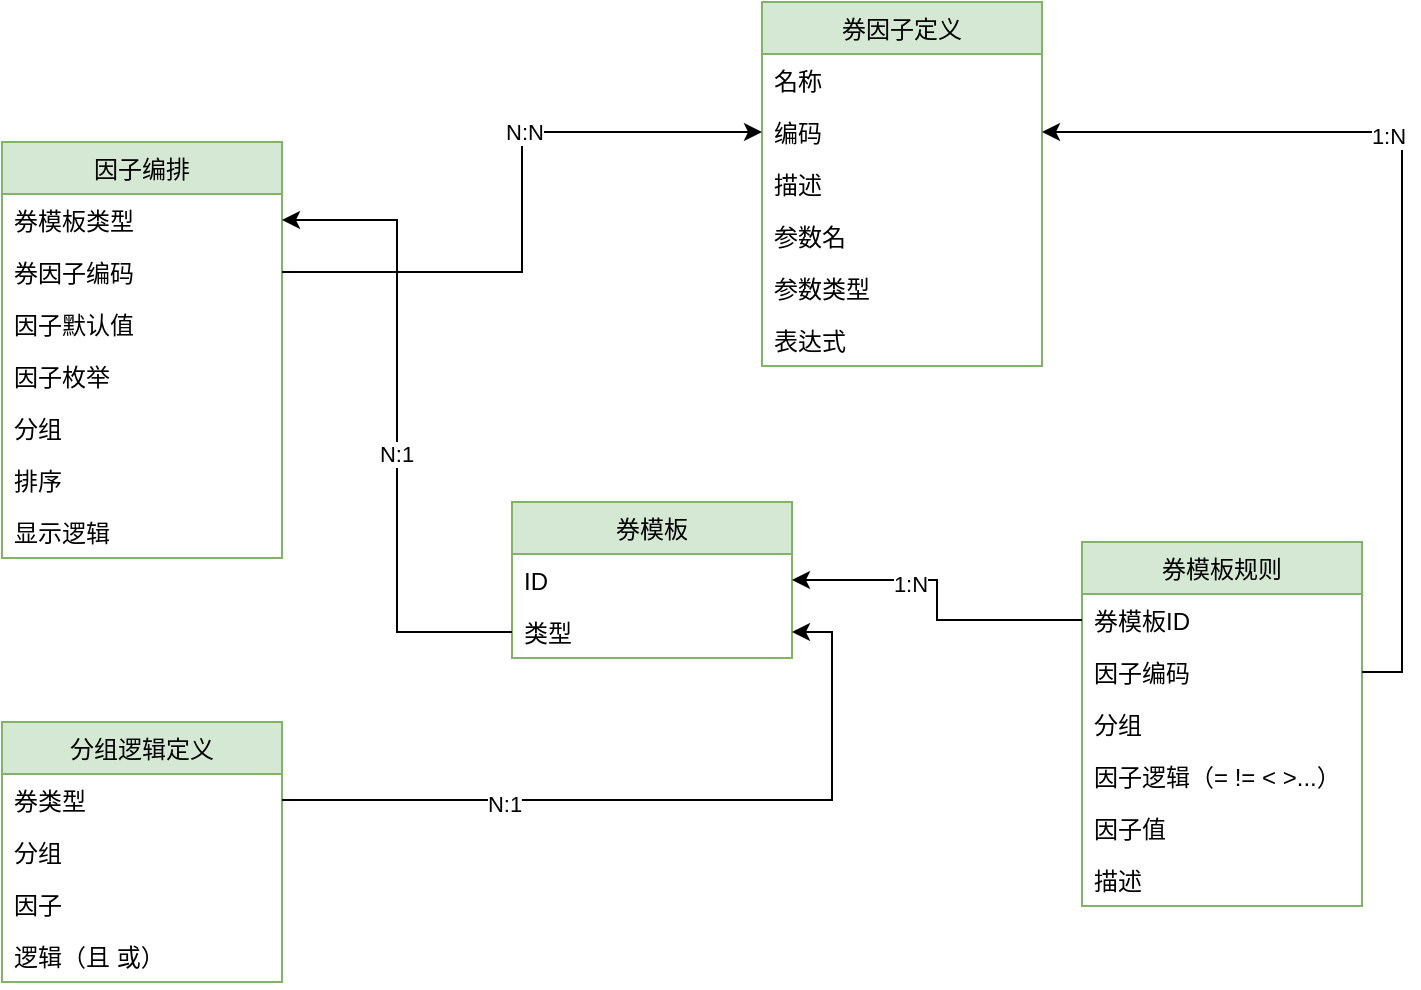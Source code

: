 <mxfile version="20.6.0" type="github" pages="2">
  <diagram name="Page-1" id="c4acf3e9-155e-7222-9cf6-157b1a14988f">
    <mxGraphModel dx="1375" dy="874" grid="1" gridSize="10" guides="1" tooltips="1" connect="1" arrows="1" fold="1" page="1" pageScale="1" pageWidth="850" pageHeight="1100" background="none" math="0" shadow="0">
      <root>
        <mxCell id="0" />
        <mxCell id="1" parent="0" />
        <mxCell id="bZ64_mqobVCIQrii98zg-1" value="券因子定义" style="swimlane;fontStyle=0;childLayout=stackLayout;horizontal=1;startSize=26;fillColor=#d5e8d4;horizontalStack=0;resizeParent=1;resizeParentMax=0;resizeLast=0;collapsible=1;marginBottom=0;strokeColor=#82b366;" parent="1" vertex="1">
          <mxGeometry x="480" y="60" width="140" height="182" as="geometry" />
        </mxCell>
        <mxCell id="bZ64_mqobVCIQrii98zg-2" value="名称" style="text;strokeColor=none;fillColor=none;align=left;verticalAlign=top;spacingLeft=4;spacingRight=4;overflow=hidden;rotatable=0;points=[[0,0.5],[1,0.5]];portConstraint=eastwest;" parent="bZ64_mqobVCIQrii98zg-1" vertex="1">
          <mxGeometry y="26" width="140" height="26" as="geometry" />
        </mxCell>
        <mxCell id="bZ64_mqobVCIQrii98zg-3" value="编码" style="text;strokeColor=none;fillColor=none;align=left;verticalAlign=top;spacingLeft=4;spacingRight=4;overflow=hidden;rotatable=0;points=[[0,0.5],[1,0.5]];portConstraint=eastwest;" parent="bZ64_mqobVCIQrii98zg-1" vertex="1">
          <mxGeometry y="52" width="140" height="26" as="geometry" />
        </mxCell>
        <mxCell id="bZ64_mqobVCIQrii98zg-4" value="描述" style="text;strokeColor=none;fillColor=none;align=left;verticalAlign=top;spacingLeft=4;spacingRight=4;overflow=hidden;rotatable=0;points=[[0,0.5],[1,0.5]];portConstraint=eastwest;" parent="bZ64_mqobVCIQrii98zg-1" vertex="1">
          <mxGeometry y="78" width="140" height="26" as="geometry" />
        </mxCell>
        <mxCell id="aMZ7tA3D_zaWcJ_Pll3q-7" value="参数名" style="text;strokeColor=none;fillColor=none;align=left;verticalAlign=top;spacingLeft=4;spacingRight=4;overflow=hidden;rotatable=0;points=[[0,0.5],[1,0.5]];portConstraint=eastwest;" parent="bZ64_mqobVCIQrii98zg-1" vertex="1">
          <mxGeometry y="104" width="140" height="26" as="geometry" />
        </mxCell>
        <mxCell id="bjPSY8YStw4e1coNr-md-1" value="参数类型" style="text;strokeColor=none;fillColor=none;align=left;verticalAlign=top;spacingLeft=4;spacingRight=4;overflow=hidden;rotatable=0;points=[[0,0.5],[1,0.5]];portConstraint=eastwest;" parent="bZ64_mqobVCIQrii98zg-1" vertex="1">
          <mxGeometry y="130" width="140" height="26" as="geometry" />
        </mxCell>
        <mxCell id="bjPSY8YStw4e1coNr-md-4" value="表达式" style="text;strokeColor=none;fillColor=none;align=left;verticalAlign=top;spacingLeft=4;spacingRight=4;overflow=hidden;rotatable=0;points=[[0,0.5],[1,0.5]];portConstraint=eastwest;" parent="bZ64_mqobVCIQrii98zg-1" vertex="1">
          <mxGeometry y="156" width="140" height="26" as="geometry" />
        </mxCell>
        <mxCell id="bZ64_mqobVCIQrii98zg-5" value="券模板规则" style="swimlane;fontStyle=0;childLayout=stackLayout;horizontal=1;startSize=26;fillColor=#d5e8d4;horizontalStack=0;resizeParent=1;resizeParentMax=0;resizeLast=0;collapsible=1;marginBottom=0;strokeColor=#82b366;" parent="1" vertex="1">
          <mxGeometry x="640" y="330" width="140" height="182" as="geometry">
            <mxRectangle x="410" y="220" width="100" height="30" as="alternateBounds" />
          </mxGeometry>
        </mxCell>
        <mxCell id="tfIoRAXGO3GtzQz_hJv9-1" value="券模板ID" style="text;strokeColor=none;fillColor=none;align=left;verticalAlign=top;spacingLeft=4;spacingRight=4;overflow=hidden;rotatable=0;points=[[0,0.5],[1,0.5]];portConstraint=eastwest;" parent="bZ64_mqobVCIQrii98zg-5" vertex="1">
          <mxGeometry y="26" width="140" height="26" as="geometry" />
        </mxCell>
        <mxCell id="bZ64_mqobVCIQrii98zg-6" value="因子编码" style="text;strokeColor=none;fillColor=none;align=left;verticalAlign=top;spacingLeft=4;spacingRight=4;overflow=hidden;rotatable=0;points=[[0,0.5],[1,0.5]];portConstraint=eastwest;" parent="bZ64_mqobVCIQrii98zg-5" vertex="1">
          <mxGeometry y="52" width="140" height="26" as="geometry" />
        </mxCell>
        <mxCell id="tfIoRAXGO3GtzQz_hJv9-12" value="分组" style="text;strokeColor=none;fillColor=none;align=left;verticalAlign=top;spacingLeft=4;spacingRight=4;overflow=hidden;rotatable=0;points=[[0,0.5],[1,0.5]];portConstraint=eastwest;" parent="bZ64_mqobVCIQrii98zg-5" vertex="1">
          <mxGeometry y="78" width="140" height="26" as="geometry" />
        </mxCell>
        <mxCell id="tfIoRAXGO3GtzQz_hJv9-17" value="因子逻辑（= != &lt; &gt;...）" style="text;strokeColor=none;fillColor=none;align=left;verticalAlign=top;spacingLeft=4;spacingRight=4;overflow=hidden;rotatable=0;points=[[0,0.5],[1,0.5]];portConstraint=eastwest;" parent="bZ64_mqobVCIQrii98zg-5" vertex="1">
          <mxGeometry y="104" width="140" height="26" as="geometry" />
        </mxCell>
        <mxCell id="bZ64_mqobVCIQrii98zg-7" value="因子值" style="text;strokeColor=none;fillColor=none;align=left;verticalAlign=top;spacingLeft=4;spacingRight=4;overflow=hidden;rotatable=0;points=[[0,0.5],[1,0.5]];portConstraint=eastwest;" parent="bZ64_mqobVCIQrii98zg-5" vertex="1">
          <mxGeometry y="130" width="140" height="26" as="geometry" />
        </mxCell>
        <mxCell id="bZ64_mqobVCIQrii98zg-8" value="描述" style="text;strokeColor=none;fillColor=none;align=left;verticalAlign=top;spacingLeft=4;spacingRight=4;overflow=hidden;rotatable=0;points=[[0,0.5],[1,0.5]];portConstraint=eastwest;" parent="bZ64_mqobVCIQrii98zg-5" vertex="1">
          <mxGeometry y="156" width="140" height="26" as="geometry" />
        </mxCell>
        <mxCell id="bZ64_mqobVCIQrii98zg-11" style="edgeStyle=orthogonalEdgeStyle;rounded=0;orthogonalLoop=1;jettySize=auto;html=1;exitX=1;exitY=0.5;exitDx=0;exitDy=0;" parent="1" source="bZ64_mqobVCIQrii98zg-6" target="bZ64_mqobVCIQrii98zg-3" edge="1">
          <mxGeometry relative="1" as="geometry" />
        </mxCell>
        <mxCell id="bZ64_mqobVCIQrii98zg-16" value="1:N" style="edgeLabel;html=1;align=center;verticalAlign=middle;resizable=0;points=[];" parent="bZ64_mqobVCIQrii98zg-11" vertex="1" connectable="0">
          <mxGeometry x="0.264" y="2" relative="1" as="geometry">
            <mxPoint as="offset" />
          </mxGeometry>
        </mxCell>
        <mxCell id="bZ64_mqobVCIQrii98zg-21" value="券模板" style="swimlane;fontStyle=0;childLayout=stackLayout;horizontal=1;startSize=26;fillColor=#d5e8d4;horizontalStack=0;resizeParent=1;resizeParentMax=0;resizeLast=0;collapsible=1;marginBottom=0;strokeColor=#82b366;" parent="1" vertex="1">
          <mxGeometry x="355" y="310" width="140" height="78" as="geometry" />
        </mxCell>
        <mxCell id="bZ64_mqobVCIQrii98zg-22" value="ID" style="text;strokeColor=none;fillColor=none;align=left;verticalAlign=top;spacingLeft=4;spacingRight=4;overflow=hidden;rotatable=0;points=[[0,0.5],[1,0.5]];portConstraint=eastwest;" parent="bZ64_mqobVCIQrii98zg-21" vertex="1">
          <mxGeometry y="26" width="140" height="26" as="geometry" />
        </mxCell>
        <mxCell id="aMZ7tA3D_zaWcJ_Pll3q-16" value="类型" style="text;strokeColor=none;fillColor=none;align=left;verticalAlign=top;spacingLeft=4;spacingRight=4;overflow=hidden;rotatable=0;points=[[0,0.5],[1,0.5]];portConstraint=eastwest;" parent="bZ64_mqobVCIQrii98zg-21" vertex="1">
          <mxGeometry y="52" width="140" height="26" as="geometry" />
        </mxCell>
        <mxCell id="aMZ7tA3D_zaWcJ_Pll3q-11" value="因子编排" style="swimlane;fontStyle=0;childLayout=stackLayout;horizontal=1;startSize=26;fillColor=#d5e8d4;horizontalStack=0;resizeParent=1;resizeParentMax=0;resizeLast=0;collapsible=1;marginBottom=0;strokeColor=#82b366;" parent="1" vertex="1">
          <mxGeometry x="100" y="130" width="140" height="208" as="geometry" />
        </mxCell>
        <mxCell id="aMZ7tA3D_zaWcJ_Pll3q-12" value="券模板类型" style="text;strokeColor=none;fillColor=none;align=left;verticalAlign=top;spacingLeft=4;spacingRight=4;overflow=hidden;rotatable=0;points=[[0,0.5],[1,0.5]];portConstraint=eastwest;" parent="aMZ7tA3D_zaWcJ_Pll3q-11" vertex="1">
          <mxGeometry y="26" width="140" height="26" as="geometry" />
        </mxCell>
        <mxCell id="aMZ7tA3D_zaWcJ_Pll3q-13" value="券因子编码" style="text;strokeColor=none;fillColor=none;align=left;verticalAlign=top;spacingLeft=4;spacingRight=4;overflow=hidden;rotatable=0;points=[[0,0.5],[1,0.5]];portConstraint=eastwest;" parent="aMZ7tA3D_zaWcJ_Pll3q-11" vertex="1">
          <mxGeometry y="52" width="140" height="26" as="geometry" />
        </mxCell>
        <mxCell id="nYcmWnL1xLse14wgcRns-2" value="因子默认值" style="text;strokeColor=none;fillColor=none;align=left;verticalAlign=top;spacingLeft=4;spacingRight=4;overflow=hidden;rotatable=0;points=[[0,0.5],[1,0.5]];portConstraint=eastwest;" vertex="1" parent="aMZ7tA3D_zaWcJ_Pll3q-11">
          <mxGeometry y="78" width="140" height="26" as="geometry" />
        </mxCell>
        <mxCell id="nYcmWnL1xLse14wgcRns-1" value="因子枚举" style="text;strokeColor=none;fillColor=none;align=left;verticalAlign=top;spacingLeft=4;spacingRight=4;overflow=hidden;rotatable=0;points=[[0,0.5],[1,0.5]];portConstraint=eastwest;" vertex="1" parent="aMZ7tA3D_zaWcJ_Pll3q-11">
          <mxGeometry y="104" width="140" height="26" as="geometry" />
        </mxCell>
        <mxCell id="tfIoRAXGO3GtzQz_hJv9-3" value="分组" style="text;strokeColor=none;fillColor=none;align=left;verticalAlign=top;spacingLeft=4;spacingRight=4;overflow=hidden;rotatable=0;points=[[0,0.5],[1,0.5]];portConstraint=eastwest;" parent="aMZ7tA3D_zaWcJ_Pll3q-11" vertex="1">
          <mxGeometry y="130" width="140" height="26" as="geometry" />
        </mxCell>
        <mxCell id="aMZ7tA3D_zaWcJ_Pll3q-14" value="排序" style="text;strokeColor=none;fillColor=none;align=left;verticalAlign=top;spacingLeft=4;spacingRight=4;overflow=hidden;rotatable=0;points=[[0,0.5],[1,0.5]];portConstraint=eastwest;" parent="aMZ7tA3D_zaWcJ_Pll3q-11" vertex="1">
          <mxGeometry y="156" width="140" height="26" as="geometry" />
        </mxCell>
        <mxCell id="tfIoRAXGO3GtzQz_hJv9-4" value="显示逻辑" style="text;strokeColor=none;fillColor=none;align=left;verticalAlign=top;spacingLeft=4;spacingRight=4;overflow=hidden;rotatable=0;points=[[0,0.5],[1,0.5]];portConstraint=eastwest;" parent="aMZ7tA3D_zaWcJ_Pll3q-11" vertex="1">
          <mxGeometry y="182" width="140" height="26" as="geometry" />
        </mxCell>
        <mxCell id="aMZ7tA3D_zaWcJ_Pll3q-15" style="edgeStyle=orthogonalEdgeStyle;rounded=0;orthogonalLoop=1;jettySize=auto;html=1;entryX=1;entryY=0.5;entryDx=0;entryDy=0;exitX=0;exitY=0.5;exitDx=0;exitDy=0;" parent="1" source="aMZ7tA3D_zaWcJ_Pll3q-16" target="aMZ7tA3D_zaWcJ_Pll3q-12" edge="1">
          <mxGeometry relative="1" as="geometry" />
        </mxCell>
        <mxCell id="aMZ7tA3D_zaWcJ_Pll3q-17" value="N:1" style="edgeLabel;html=1;align=center;verticalAlign=middle;resizable=0;points=[];" parent="aMZ7tA3D_zaWcJ_Pll3q-15" vertex="1" connectable="0">
          <mxGeometry x="-0.086" y="1" relative="1" as="geometry">
            <mxPoint as="offset" />
          </mxGeometry>
        </mxCell>
        <mxCell id="aMZ7tA3D_zaWcJ_Pll3q-18" style="edgeStyle=orthogonalEdgeStyle;rounded=0;orthogonalLoop=1;jettySize=auto;html=1;" parent="1" source="aMZ7tA3D_zaWcJ_Pll3q-13" target="bZ64_mqobVCIQrii98zg-3" edge="1">
          <mxGeometry relative="1" as="geometry" />
        </mxCell>
        <mxCell id="tfIoRAXGO3GtzQz_hJv9-16" value="N:N" style="edgeLabel;html=1;align=center;verticalAlign=middle;resizable=0;points=[];" parent="aMZ7tA3D_zaWcJ_Pll3q-18" vertex="1" connectable="0">
          <mxGeometry x="0.233" relative="1" as="geometry">
            <mxPoint as="offset" />
          </mxGeometry>
        </mxCell>
        <mxCell id="tfIoRAXGO3GtzQz_hJv9-2" style="edgeStyle=orthogonalEdgeStyle;rounded=0;orthogonalLoop=1;jettySize=auto;html=1;entryX=1;entryY=0.5;entryDx=0;entryDy=0;" parent="1" source="tfIoRAXGO3GtzQz_hJv9-1" target="bZ64_mqobVCIQrii98zg-22" edge="1">
          <mxGeometry relative="1" as="geometry" />
        </mxCell>
        <mxCell id="tfIoRAXGO3GtzQz_hJv9-15" value="1:N" style="edgeLabel;html=1;align=center;verticalAlign=middle;resizable=0;points=[];" parent="tfIoRAXGO3GtzQz_hJv9-2" vertex="1" connectable="0">
          <mxGeometry x="0.283" y="2" relative="1" as="geometry">
            <mxPoint as="offset" />
          </mxGeometry>
        </mxCell>
        <mxCell id="tfIoRAXGO3GtzQz_hJv9-5" value="分组逻辑定义" style="swimlane;fontStyle=0;childLayout=stackLayout;horizontal=1;startSize=26;fillColor=#d5e8d4;horizontalStack=0;resizeParent=1;resizeParentMax=0;resizeLast=0;collapsible=1;marginBottom=0;strokeColor=#82b366;" parent="1" vertex="1">
          <mxGeometry x="100" y="420" width="140" height="130" as="geometry" />
        </mxCell>
        <mxCell id="tfIoRAXGO3GtzQz_hJv9-6" value="券类型" style="text;strokeColor=none;fillColor=none;align=left;verticalAlign=top;spacingLeft=4;spacingRight=4;overflow=hidden;rotatable=0;points=[[0,0.5],[1,0.5]];portConstraint=eastwest;" parent="tfIoRAXGO3GtzQz_hJv9-5" vertex="1">
          <mxGeometry y="26" width="140" height="26" as="geometry" />
        </mxCell>
        <mxCell id="tfIoRAXGO3GtzQz_hJv9-7" value="分组" style="text;strokeColor=none;fillColor=none;align=left;verticalAlign=top;spacingLeft=4;spacingRight=4;overflow=hidden;rotatable=0;points=[[0,0.5],[1,0.5]];portConstraint=eastwest;" parent="tfIoRAXGO3GtzQz_hJv9-5" vertex="1">
          <mxGeometry y="52" width="140" height="26" as="geometry" />
        </mxCell>
        <mxCell id="tfIoRAXGO3GtzQz_hJv9-10" value="因子" style="text;strokeColor=none;fillColor=none;align=left;verticalAlign=top;spacingLeft=4;spacingRight=4;overflow=hidden;rotatable=0;points=[[0,0.5],[1,0.5]];portConstraint=eastwest;" parent="tfIoRAXGO3GtzQz_hJv9-5" vertex="1">
          <mxGeometry y="78" width="140" height="26" as="geometry" />
        </mxCell>
        <mxCell id="tfIoRAXGO3GtzQz_hJv9-11" value="逻辑（且 或）" style="text;strokeColor=none;fillColor=none;align=left;verticalAlign=top;spacingLeft=4;spacingRight=4;overflow=hidden;rotatable=0;points=[[0,0.5],[1,0.5]];portConstraint=eastwest;" parent="tfIoRAXGO3GtzQz_hJv9-5" vertex="1">
          <mxGeometry y="104" width="140" height="26" as="geometry" />
        </mxCell>
        <mxCell id="tfIoRAXGO3GtzQz_hJv9-8" style="edgeStyle=orthogonalEdgeStyle;rounded=0;orthogonalLoop=1;jettySize=auto;html=1;entryX=1;entryY=0.5;entryDx=0;entryDy=0;" parent="1" source="tfIoRAXGO3GtzQz_hJv9-6" target="aMZ7tA3D_zaWcJ_Pll3q-16" edge="1">
          <mxGeometry relative="1" as="geometry" />
        </mxCell>
        <mxCell id="tfIoRAXGO3GtzQz_hJv9-14" value="N:1" style="edgeLabel;html=1;align=center;verticalAlign=middle;resizable=0;points=[];" parent="tfIoRAXGO3GtzQz_hJv9-8" vertex="1" connectable="0">
          <mxGeometry x="-0.414" y="-2" relative="1" as="geometry">
            <mxPoint as="offset" />
          </mxGeometry>
        </mxCell>
      </root>
    </mxGraphModel>
  </diagram>
  <diagram id="UA0-1cZmvICzD9QOq_cA" name="第 2 页">
    <mxGraphModel dx="1422" dy="977" grid="1" gridSize="10" guides="1" tooltips="1" connect="1" arrows="1" fold="1" page="1" pageScale="1" pageWidth="827" pageHeight="1169" math="0" shadow="0">
      <root>
        <mxCell id="0" />
        <mxCell id="1" parent="0" />
        <mxCell id="i9ueQy3-xqZoeFL17n2M-1" value="券因子定义" style="swimlane;fontStyle=0;childLayout=stackLayout;horizontal=1;startSize=26;fillColor=#d5e8d4;horizontalStack=0;resizeParent=1;resizeParentMax=0;resizeLast=0;collapsible=1;marginBottom=0;strokeColor=#82b366;" vertex="1" parent="1">
          <mxGeometry x="343.5" y="210" width="140" height="156" as="geometry" />
        </mxCell>
        <mxCell id="i9ueQy3-xqZoeFL17n2M-2" value="名称" style="text;strokeColor=none;fillColor=none;align=left;verticalAlign=top;spacingLeft=4;spacingRight=4;overflow=hidden;rotatable=0;points=[[0,0.5],[1,0.5]];portConstraint=eastwest;" vertex="1" parent="i9ueQy3-xqZoeFL17n2M-1">
          <mxGeometry y="26" width="140" height="26" as="geometry" />
        </mxCell>
        <mxCell id="i9ueQy3-xqZoeFL17n2M-3" value="编码" style="text;strokeColor=none;fillColor=none;align=left;verticalAlign=top;spacingLeft=4;spacingRight=4;overflow=hidden;rotatable=0;points=[[0,0.5],[1,0.5]];portConstraint=eastwest;" vertex="1" parent="i9ueQy3-xqZoeFL17n2M-1">
          <mxGeometry y="52" width="140" height="26" as="geometry" />
        </mxCell>
        <mxCell id="i9ueQy3-xqZoeFL17n2M-4" value="参数名" style="text;strokeColor=none;fillColor=none;align=left;verticalAlign=top;spacingLeft=4;spacingRight=4;overflow=hidden;rotatable=0;points=[[0,0.5],[1,0.5]];portConstraint=eastwest;" vertex="1" parent="i9ueQy3-xqZoeFL17n2M-1">
          <mxGeometry y="78" width="140" height="26" as="geometry" />
        </mxCell>
        <mxCell id="i9ueQy3-xqZoeFL17n2M-40" value="类型" style="text;strokeColor=none;fillColor=none;align=left;verticalAlign=top;spacingLeft=4;spacingRight=4;overflow=hidden;rotatable=0;points=[[0,0.5],[1,0.5]];portConstraint=eastwest;" vertex="1" parent="i9ueQy3-xqZoeFL17n2M-1">
          <mxGeometry y="104" width="140" height="26" as="geometry" />
        </mxCell>
        <mxCell id="i9ueQy3-xqZoeFL17n2M-5" value="描述" style="text;strokeColor=none;fillColor=none;align=left;verticalAlign=top;spacingLeft=4;spacingRight=4;overflow=hidden;rotatable=0;points=[[0,0.5],[1,0.5]];portConstraint=eastwest;" vertex="1" parent="i9ueQy3-xqZoeFL17n2M-1">
          <mxGeometry y="130" width="140" height="26" as="geometry" />
        </mxCell>
        <mxCell id="i9ueQy3-xqZoeFL17n2M-6" value="券模板规则" style="swimlane;fontStyle=0;childLayout=stackLayout;horizontal=1;startSize=26;fillColor=#d5e8d4;horizontalStack=0;resizeParent=1;resizeParentMax=0;resizeLast=0;collapsible=1;marginBottom=0;strokeColor=#82b366;" vertex="1" parent="1">
          <mxGeometry x="540" y="310" width="140" height="234" as="geometry">
            <mxRectangle x="410" y="220" width="100" height="30" as="alternateBounds" />
          </mxGeometry>
        </mxCell>
        <mxCell id="i9ueQy3-xqZoeFL17n2M-38" value="ID" style="text;strokeColor=none;fillColor=none;align=left;verticalAlign=top;spacingLeft=4;spacingRight=4;overflow=hidden;rotatable=0;points=[[0,0.5],[1,0.5]];portConstraint=eastwest;" vertex="1" parent="i9ueQy3-xqZoeFL17n2M-6">
          <mxGeometry y="26" width="140" height="26" as="geometry" />
        </mxCell>
        <mxCell id="i9ueQy3-xqZoeFL17n2M-39" value="父ID" style="text;strokeColor=none;fillColor=none;align=left;verticalAlign=top;spacingLeft=4;spacingRight=4;overflow=hidden;rotatable=0;points=[[0,0.5],[1,0.5]];portConstraint=eastwest;" vertex="1" parent="i9ueQy3-xqZoeFL17n2M-6">
          <mxGeometry y="52" width="140" height="26" as="geometry" />
        </mxCell>
        <mxCell id="i9ueQy3-xqZoeFL17n2M-7" value="券模板ID" style="text;strokeColor=none;fillColor=none;align=left;verticalAlign=top;spacingLeft=4;spacingRight=4;overflow=hidden;rotatable=0;points=[[0,0.5],[1,0.5]];portConstraint=eastwest;" vertex="1" parent="i9ueQy3-xqZoeFL17n2M-6">
          <mxGeometry y="78" width="140" height="26" as="geometry" />
        </mxCell>
        <mxCell id="i9ueQy3-xqZoeFL17n2M-8" value="因子编码" style="text;strokeColor=none;fillColor=none;align=left;verticalAlign=top;spacingLeft=4;spacingRight=4;overflow=hidden;rotatable=0;points=[[0,0.5],[1,0.5]];portConstraint=eastwest;" vertex="1" parent="i9ueQy3-xqZoeFL17n2M-6">
          <mxGeometry y="104" width="140" height="26" as="geometry" />
        </mxCell>
        <mxCell id="i9ueQy3-xqZoeFL17n2M-10" value="因子逻辑（= != &lt; &gt;...）" style="text;strokeColor=none;fillColor=none;align=left;verticalAlign=top;spacingLeft=4;spacingRight=4;overflow=hidden;rotatable=0;points=[[0,0.5],[1,0.5]];portConstraint=eastwest;" vertex="1" parent="i9ueQy3-xqZoeFL17n2M-6">
          <mxGeometry y="130" width="140" height="26" as="geometry" />
        </mxCell>
        <mxCell id="i9ueQy3-xqZoeFL17n2M-37" value="券因子关系（且 或）" style="text;strokeColor=none;fillColor=none;align=left;verticalAlign=top;spacingLeft=4;spacingRight=4;overflow=hidden;rotatable=0;points=[[0,0.5],[1,0.5]];portConstraint=eastwest;" vertex="1" parent="i9ueQy3-xqZoeFL17n2M-6">
          <mxGeometry y="156" width="140" height="26" as="geometry" />
        </mxCell>
        <mxCell id="i9ueQy3-xqZoeFL17n2M-11" value="因子值" style="text;strokeColor=none;fillColor=none;align=left;verticalAlign=top;spacingLeft=4;spacingRight=4;overflow=hidden;rotatable=0;points=[[0,0.5],[1,0.5]];portConstraint=eastwest;" vertex="1" parent="i9ueQy3-xqZoeFL17n2M-6">
          <mxGeometry y="182" width="140" height="26" as="geometry" />
        </mxCell>
        <mxCell id="i9ueQy3-xqZoeFL17n2M-12" value="描述" style="text;strokeColor=none;fillColor=none;align=left;verticalAlign=top;spacingLeft=4;spacingRight=4;overflow=hidden;rotatable=0;points=[[0,0.5],[1,0.5]];portConstraint=eastwest;" vertex="1" parent="i9ueQy3-xqZoeFL17n2M-6">
          <mxGeometry y="208" width="140" height="26" as="geometry" />
        </mxCell>
        <mxCell id="i9ueQy3-xqZoeFL17n2M-13" style="edgeStyle=orthogonalEdgeStyle;rounded=0;orthogonalLoop=1;jettySize=auto;html=1;exitX=1;exitY=0.5;exitDx=0;exitDy=0;" edge="1" parent="1" source="i9ueQy3-xqZoeFL17n2M-8" target="i9ueQy3-xqZoeFL17n2M-3">
          <mxGeometry relative="1" as="geometry" />
        </mxCell>
        <mxCell id="i9ueQy3-xqZoeFL17n2M-14" value="1:N" style="edgeLabel;html=1;align=center;verticalAlign=middle;resizable=0;points=[];" vertex="1" connectable="0" parent="i9ueQy3-xqZoeFL17n2M-13">
          <mxGeometry x="0.264" y="2" relative="1" as="geometry">
            <mxPoint as="offset" />
          </mxGeometry>
        </mxCell>
        <mxCell id="i9ueQy3-xqZoeFL17n2M-15" value="券模板" style="swimlane;fontStyle=0;childLayout=stackLayout;horizontal=1;startSize=26;fillColor=#d5e8d4;horizontalStack=0;resizeParent=1;resizeParentMax=0;resizeLast=0;collapsible=1;marginBottom=0;strokeColor=#82b366;" vertex="1" parent="1">
          <mxGeometry x="300" y="378" width="140" height="78" as="geometry" />
        </mxCell>
        <mxCell id="i9ueQy3-xqZoeFL17n2M-16" value="ID" style="text;strokeColor=none;fillColor=none;align=left;verticalAlign=top;spacingLeft=4;spacingRight=4;overflow=hidden;rotatable=0;points=[[0,0.5],[1,0.5]];portConstraint=eastwest;" vertex="1" parent="i9ueQy3-xqZoeFL17n2M-15">
          <mxGeometry y="26" width="140" height="26" as="geometry" />
        </mxCell>
        <mxCell id="i9ueQy3-xqZoeFL17n2M-17" value="类型" style="text;strokeColor=none;fillColor=none;align=left;verticalAlign=top;spacingLeft=4;spacingRight=4;overflow=hidden;rotatable=0;points=[[0,0.5],[1,0.5]];portConstraint=eastwest;" vertex="1" parent="i9ueQy3-xqZoeFL17n2M-15">
          <mxGeometry y="52" width="140" height="26" as="geometry" />
        </mxCell>
        <mxCell id="i9ueQy3-xqZoeFL17n2M-18" value="券模板定义" style="swimlane;fontStyle=0;childLayout=stackLayout;horizontal=1;startSize=26;fillColor=#d5e8d4;horizontalStack=0;resizeParent=1;resizeParentMax=0;resizeLast=0;collapsible=1;marginBottom=0;strokeColor=#82b366;" vertex="1" parent="1">
          <mxGeometry x="110" y="282" width="140" height="208" as="geometry" />
        </mxCell>
        <mxCell id="i9ueQy3-xqZoeFL17n2M-46" value="ID" style="text;strokeColor=none;fillColor=none;align=left;verticalAlign=top;spacingLeft=4;spacingRight=4;overflow=hidden;rotatable=0;points=[[0,0.5],[1,0.5]];portConstraint=eastwest;" vertex="1" parent="i9ueQy3-xqZoeFL17n2M-18">
          <mxGeometry y="26" width="140" height="26" as="geometry" />
        </mxCell>
        <mxCell id="i9ueQy3-xqZoeFL17n2M-45" value="父ID" style="text;strokeColor=none;fillColor=none;align=left;verticalAlign=top;spacingLeft=4;spacingRight=4;overflow=hidden;rotatable=0;points=[[0,0.5],[1,0.5]];portConstraint=eastwest;" vertex="1" parent="i9ueQy3-xqZoeFL17n2M-18">
          <mxGeometry y="52" width="140" height="26" as="geometry" />
        </mxCell>
        <mxCell id="i9ueQy3-xqZoeFL17n2M-19" value="券模板类型" style="text;strokeColor=none;fillColor=none;align=left;verticalAlign=top;spacingLeft=4;spacingRight=4;overflow=hidden;rotatable=0;points=[[0,0.5],[1,0.5]];portConstraint=eastwest;" vertex="1" parent="i9ueQy3-xqZoeFL17n2M-18">
          <mxGeometry y="78" width="140" height="26" as="geometry" />
        </mxCell>
        <mxCell id="i9ueQy3-xqZoeFL17n2M-20" value="因子编码" style="text;strokeColor=none;fillColor=none;align=left;verticalAlign=top;spacingLeft=4;spacingRight=4;overflow=hidden;rotatable=0;points=[[0,0.5],[1,0.5]];portConstraint=eastwest;" vertex="1" parent="i9ueQy3-xqZoeFL17n2M-18">
          <mxGeometry y="104" width="140" height="26" as="geometry" />
        </mxCell>
        <mxCell id="i9ueQy3-xqZoeFL17n2M-22" value="因子逻辑（= != &lt; &gt;...）" style="text;strokeColor=none;fillColor=none;align=left;verticalAlign=top;spacingLeft=4;spacingRight=4;overflow=hidden;rotatable=0;points=[[0,0.5],[1,0.5]];portConstraint=eastwest;" vertex="1" parent="i9ueQy3-xqZoeFL17n2M-18">
          <mxGeometry y="130" width="140" height="26" as="geometry" />
        </mxCell>
        <mxCell id="i9ueQy3-xqZoeFL17n2M-42" value="券因子关系（且 或）" style="text;strokeColor=none;fillColor=none;align=left;verticalAlign=top;spacingLeft=4;spacingRight=4;overflow=hidden;rotatable=0;points=[[0,0.5],[1,0.5]];portConstraint=eastwest;" vertex="1" parent="i9ueQy3-xqZoeFL17n2M-18">
          <mxGeometry y="156" width="140" height="26" as="geometry" />
        </mxCell>
        <mxCell id="i9ueQy3-xqZoeFL17n2M-23" value="排序" style="text;strokeColor=none;fillColor=none;align=left;verticalAlign=top;spacingLeft=4;spacingRight=4;overflow=hidden;rotatable=0;points=[[0,0.5],[1,0.5]];portConstraint=eastwest;" vertex="1" parent="i9ueQy3-xqZoeFL17n2M-18">
          <mxGeometry y="182" width="140" height="26" as="geometry" />
        </mxCell>
        <mxCell id="i9ueQy3-xqZoeFL17n2M-24" style="edgeStyle=orthogonalEdgeStyle;rounded=0;orthogonalLoop=1;jettySize=auto;html=1;entryX=1;entryY=0.5;entryDx=0;entryDy=0;exitX=0;exitY=0.5;exitDx=0;exitDy=0;" edge="1" parent="1" source="i9ueQy3-xqZoeFL17n2M-17" target="i9ueQy3-xqZoeFL17n2M-19">
          <mxGeometry relative="1" as="geometry" />
        </mxCell>
        <mxCell id="i9ueQy3-xqZoeFL17n2M-25" value="1:N" style="edgeLabel;html=1;align=center;verticalAlign=middle;resizable=0;points=[];" vertex="1" connectable="0" parent="i9ueQy3-xqZoeFL17n2M-24">
          <mxGeometry x="-0.086" y="1" relative="1" as="geometry">
            <mxPoint as="offset" />
          </mxGeometry>
        </mxCell>
        <mxCell id="i9ueQy3-xqZoeFL17n2M-26" style="edgeStyle=orthogonalEdgeStyle;rounded=0;orthogonalLoop=1;jettySize=auto;html=1;" edge="1" parent="1" source="i9ueQy3-xqZoeFL17n2M-20" target="i9ueQy3-xqZoeFL17n2M-3">
          <mxGeometry relative="1" as="geometry" />
        </mxCell>
        <mxCell id="i9ueQy3-xqZoeFL17n2M-27" value="N:N" style="edgeLabel;html=1;align=center;verticalAlign=middle;resizable=0;points=[];" vertex="1" connectable="0" parent="i9ueQy3-xqZoeFL17n2M-26">
          <mxGeometry x="0.233" relative="1" as="geometry">
            <mxPoint as="offset" />
          </mxGeometry>
        </mxCell>
        <mxCell id="i9ueQy3-xqZoeFL17n2M-28" style="edgeStyle=orthogonalEdgeStyle;rounded=0;orthogonalLoop=1;jettySize=auto;html=1;entryX=1;entryY=0.5;entryDx=0;entryDy=0;" edge="1" parent="1" source="i9ueQy3-xqZoeFL17n2M-7" target="i9ueQy3-xqZoeFL17n2M-16">
          <mxGeometry relative="1" as="geometry" />
        </mxCell>
        <mxCell id="i9ueQy3-xqZoeFL17n2M-29" value="1:N" style="edgeLabel;html=1;align=center;verticalAlign=middle;resizable=0;points=[];" vertex="1" connectable="0" parent="i9ueQy3-xqZoeFL17n2M-28">
          <mxGeometry x="0.283" y="2" relative="1" as="geometry">
            <mxPoint as="offset" />
          </mxGeometry>
        </mxCell>
      </root>
    </mxGraphModel>
  </diagram>
</mxfile>
